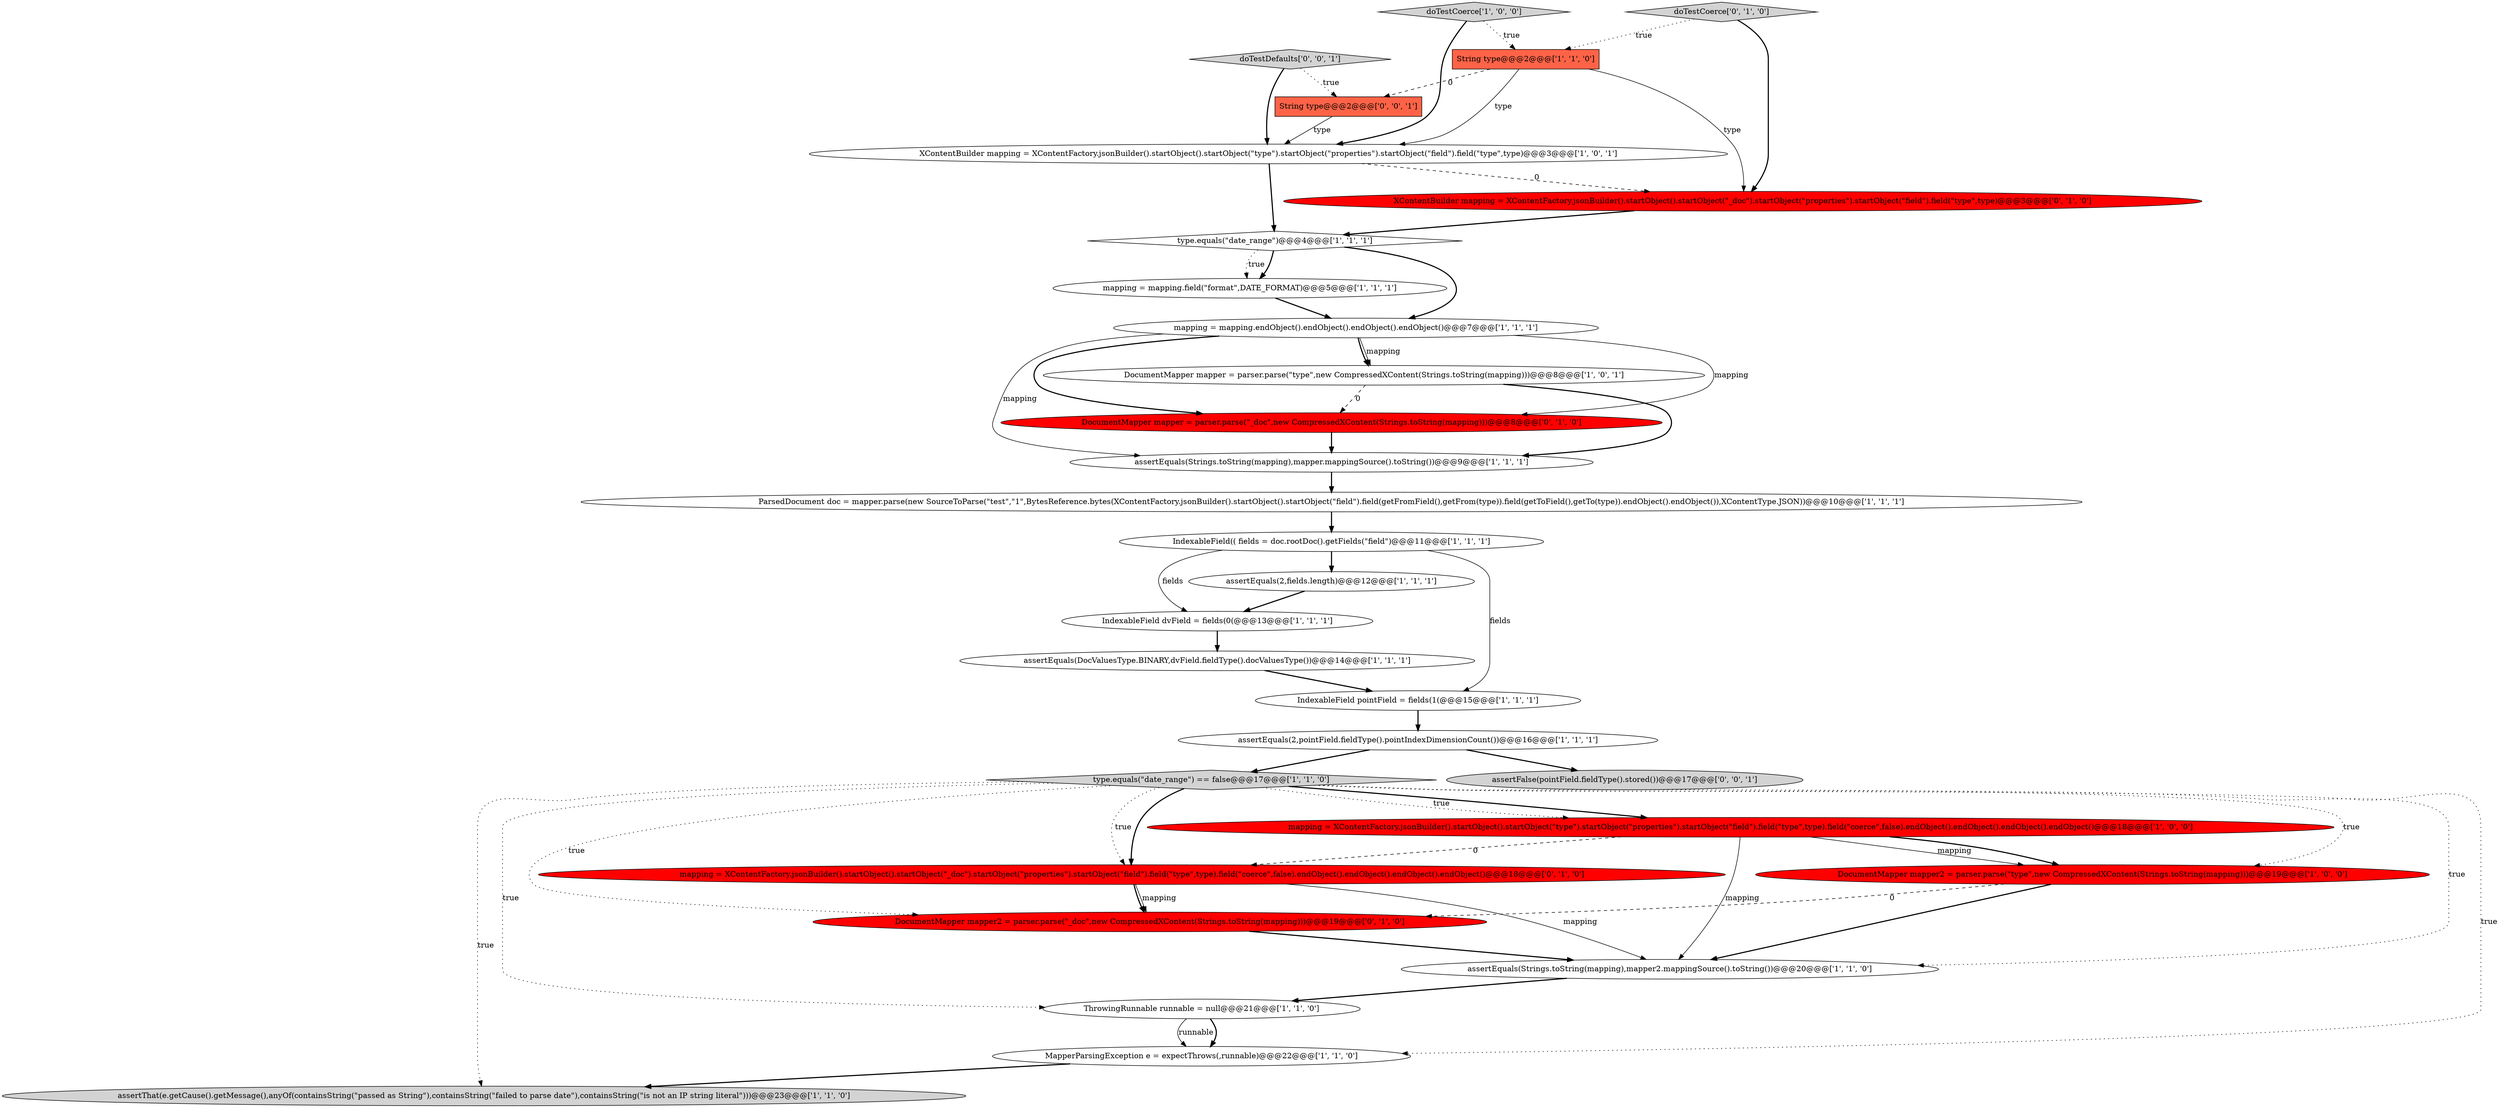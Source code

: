digraph {
6 [style = filled, label = "mapping = mapping.endObject().endObject().endObject().endObject()@@@7@@@['1', '1', '1']", fillcolor = white, shape = ellipse image = "AAA0AAABBB1BBB"];
29 [style = filled, label = "doTestDefaults['0', '0', '1']", fillcolor = lightgray, shape = diamond image = "AAA0AAABBB3BBB"];
17 [style = filled, label = "assertThat(e.getCause().getMessage(),anyOf(containsString(\"passed as String\"),containsString(\"failed to parse date\"),containsString(\"is not an IP string literal\")))@@@23@@@['1', '1', '0']", fillcolor = lightgray, shape = ellipse image = "AAA0AAABBB1BBB"];
11 [style = filled, label = "assertEquals(2,pointField.fieldType().pointIndexDimensionCount())@@@16@@@['1', '1', '1']", fillcolor = white, shape = ellipse image = "AAA0AAABBB1BBB"];
23 [style = filled, label = "mapping = XContentFactory.jsonBuilder().startObject().startObject(\"_doc\").startObject(\"properties\").startObject(\"field\").field(\"type\",type).field(\"coerce\",false).endObject().endObject().endObject().endObject()@@@18@@@['0', '1', '0']", fillcolor = red, shape = ellipse image = "AAA1AAABBB2BBB"];
5 [style = filled, label = "type.equals(\"date_range\") == false@@@17@@@['1', '1', '0']", fillcolor = lightgray, shape = diamond image = "AAA0AAABBB1BBB"];
8 [style = filled, label = "ThrowingRunnable runnable = null@@@21@@@['1', '1', '0']", fillcolor = white, shape = ellipse image = "AAA0AAABBB1BBB"];
1 [style = filled, label = "mapping = XContentFactory.jsonBuilder().startObject().startObject(\"type\").startObject(\"properties\").startObject(\"field\").field(\"type\",type).field(\"coerce\",false).endObject().endObject().endObject().endObject()@@@18@@@['1', '0', '0']", fillcolor = red, shape = ellipse image = "AAA1AAABBB1BBB"];
3 [style = filled, label = "IndexableField dvField = fields(0(@@@13@@@['1', '1', '1']", fillcolor = white, shape = ellipse image = "AAA0AAABBB1BBB"];
20 [style = filled, label = "mapping = mapping.field(\"format\",DATE_FORMAT)@@@5@@@['1', '1', '1']", fillcolor = white, shape = ellipse image = "AAA0AAABBB1BBB"];
2 [style = filled, label = "XContentBuilder mapping = XContentFactory.jsonBuilder().startObject().startObject(\"type\").startObject(\"properties\").startObject(\"field\").field(\"type\",type)@@@3@@@['1', '0', '1']", fillcolor = white, shape = ellipse image = "AAA0AAABBB1BBB"];
7 [style = filled, label = "String type@@@2@@@['1', '1', '0']", fillcolor = tomato, shape = box image = "AAA0AAABBB1BBB"];
14 [style = filled, label = "MapperParsingException e = expectThrows(,runnable)@@@22@@@['1', '1', '0']", fillcolor = white, shape = ellipse image = "AAA0AAABBB1BBB"];
12 [style = filled, label = "type.equals(\"date_range\")@@@4@@@['1', '1', '1']", fillcolor = white, shape = diamond image = "AAA0AAABBB1BBB"];
19 [style = filled, label = "assertEquals(Strings.toString(mapping),mapper.mappingSource().toString())@@@9@@@['1', '1', '1']", fillcolor = white, shape = ellipse image = "AAA0AAABBB1BBB"];
28 [style = filled, label = "String type@@@2@@@['0', '0', '1']", fillcolor = tomato, shape = box image = "AAA0AAABBB3BBB"];
4 [style = filled, label = "assertEquals(DocValuesType.BINARY,dvField.fieldType().docValuesType())@@@14@@@['1', '1', '1']", fillcolor = white, shape = ellipse image = "AAA0AAABBB1BBB"];
0 [style = filled, label = "doTestCoerce['1', '0', '0']", fillcolor = lightgray, shape = diamond image = "AAA0AAABBB1BBB"];
24 [style = filled, label = "doTestCoerce['0', '1', '0']", fillcolor = lightgray, shape = diamond image = "AAA0AAABBB2BBB"];
27 [style = filled, label = "assertFalse(pointField.fieldType().stored())@@@17@@@['0', '0', '1']", fillcolor = lightgray, shape = ellipse image = "AAA0AAABBB3BBB"];
22 [style = filled, label = "XContentBuilder mapping = XContentFactory.jsonBuilder().startObject().startObject(\"_doc\").startObject(\"properties\").startObject(\"field\").field(\"type\",type)@@@3@@@['0', '1', '0']", fillcolor = red, shape = ellipse image = "AAA1AAABBB2BBB"];
9 [style = filled, label = "assertEquals(2,fields.length)@@@12@@@['1', '1', '1']", fillcolor = white, shape = ellipse image = "AAA0AAABBB1BBB"];
26 [style = filled, label = "DocumentMapper mapper = parser.parse(\"_doc\",new CompressedXContent(Strings.toString(mapping)))@@@8@@@['0', '1', '0']", fillcolor = red, shape = ellipse image = "AAA1AAABBB2BBB"];
13 [style = filled, label = "assertEquals(Strings.toString(mapping),mapper2.mappingSource().toString())@@@20@@@['1', '1', '0']", fillcolor = white, shape = ellipse image = "AAA0AAABBB1BBB"];
10 [style = filled, label = "IndexableField pointField = fields(1(@@@15@@@['1', '1', '1']", fillcolor = white, shape = ellipse image = "AAA0AAABBB1BBB"];
18 [style = filled, label = "ParsedDocument doc = mapper.parse(new SourceToParse(\"test\",\"1\",BytesReference.bytes(XContentFactory.jsonBuilder().startObject().startObject(\"field\").field(getFromField(),getFrom(type)).field(getToField(),getTo(type)).endObject().endObject()),XContentType.JSON))@@@10@@@['1', '1', '1']", fillcolor = white, shape = ellipse image = "AAA0AAABBB1BBB"];
15 [style = filled, label = "IndexableField(( fields = doc.rootDoc().getFields(\"field\")@@@11@@@['1', '1', '1']", fillcolor = white, shape = ellipse image = "AAA0AAABBB1BBB"];
21 [style = filled, label = "DocumentMapper mapper2 = parser.parse(\"type\",new CompressedXContent(Strings.toString(mapping)))@@@19@@@['1', '0', '0']", fillcolor = red, shape = ellipse image = "AAA1AAABBB1BBB"];
25 [style = filled, label = "DocumentMapper mapper2 = parser.parse(\"_doc\",new CompressedXContent(Strings.toString(mapping)))@@@19@@@['0', '1', '0']", fillcolor = red, shape = ellipse image = "AAA1AAABBB2BBB"];
16 [style = filled, label = "DocumentMapper mapper = parser.parse(\"type\",new CompressedXContent(Strings.toString(mapping)))@@@8@@@['1', '0', '1']", fillcolor = white, shape = ellipse image = "AAA0AAABBB1BBB"];
1->13 [style = solid, label="mapping"];
5->17 [style = dotted, label="true"];
4->10 [style = bold, label=""];
5->14 [style = dotted, label="true"];
23->25 [style = bold, label=""];
19->18 [style = bold, label=""];
6->26 [style = bold, label=""];
5->23 [style = bold, label=""];
25->13 [style = bold, label=""];
5->1 [style = dotted, label="true"];
0->2 [style = bold, label=""];
5->23 [style = dotted, label="true"];
18->15 [style = bold, label=""];
12->20 [style = bold, label=""];
8->14 [style = bold, label=""];
15->10 [style = solid, label="fields"];
1->21 [style = solid, label="mapping"];
14->17 [style = bold, label=""];
6->19 [style = solid, label="mapping"];
28->2 [style = solid, label="type"];
20->6 [style = bold, label=""];
6->16 [style = solid, label="mapping"];
16->19 [style = bold, label=""];
26->19 [style = bold, label=""];
12->6 [style = bold, label=""];
24->22 [style = bold, label=""];
3->4 [style = bold, label=""];
2->12 [style = bold, label=""];
23->13 [style = solid, label="mapping"];
16->26 [style = dashed, label="0"];
5->1 [style = bold, label=""];
11->5 [style = bold, label=""];
5->13 [style = dotted, label="true"];
15->3 [style = solid, label="fields"];
29->2 [style = bold, label=""];
12->20 [style = dotted, label="true"];
7->22 [style = solid, label="type"];
29->28 [style = dotted, label="true"];
5->25 [style = dotted, label="true"];
7->28 [style = dashed, label="0"];
6->16 [style = bold, label=""];
15->9 [style = bold, label=""];
1->21 [style = bold, label=""];
22->12 [style = bold, label=""];
23->25 [style = solid, label="mapping"];
7->2 [style = solid, label="type"];
21->25 [style = dashed, label="0"];
9->3 [style = bold, label=""];
5->21 [style = dotted, label="true"];
13->8 [style = bold, label=""];
5->8 [style = dotted, label="true"];
6->26 [style = solid, label="mapping"];
2->22 [style = dashed, label="0"];
1->23 [style = dashed, label="0"];
8->14 [style = solid, label="runnable"];
24->7 [style = dotted, label="true"];
0->7 [style = dotted, label="true"];
21->13 [style = bold, label=""];
11->27 [style = bold, label=""];
10->11 [style = bold, label=""];
}
